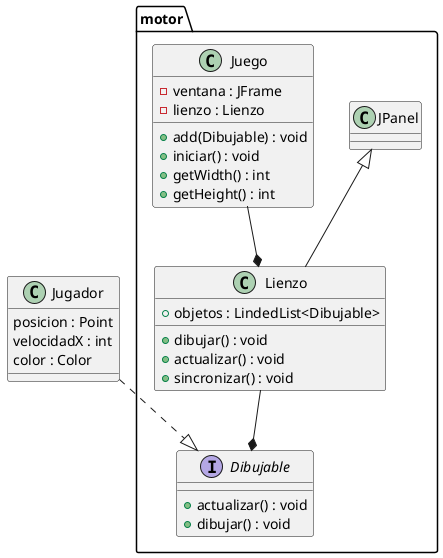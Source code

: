 @startuml
package motor {
    Lienzo -u-|> JPanel
    class Juego {
        -ventana : JFrame
        -lienzo : Lienzo

        + add(Dibujable) : void
        + iniciar() : void
        + getWidth() : int
        + getHeight() : int
    }

    interface Dibujable {
        + actualizar() : void
        + dibujar() : void
    }

    Lienzo --* Dibujable
    Juego --* Lienzo


    class Lienzo {
        + objetos : LindedList<Dibujable>

        + dibujar() : void
        + actualizar() : void
        + sincronizar() : void
    }
}
class Jugador {
    posicion : Point
    velocidadX : int
    color : Color
}
Jugador ..|> Dibujable

@enduml